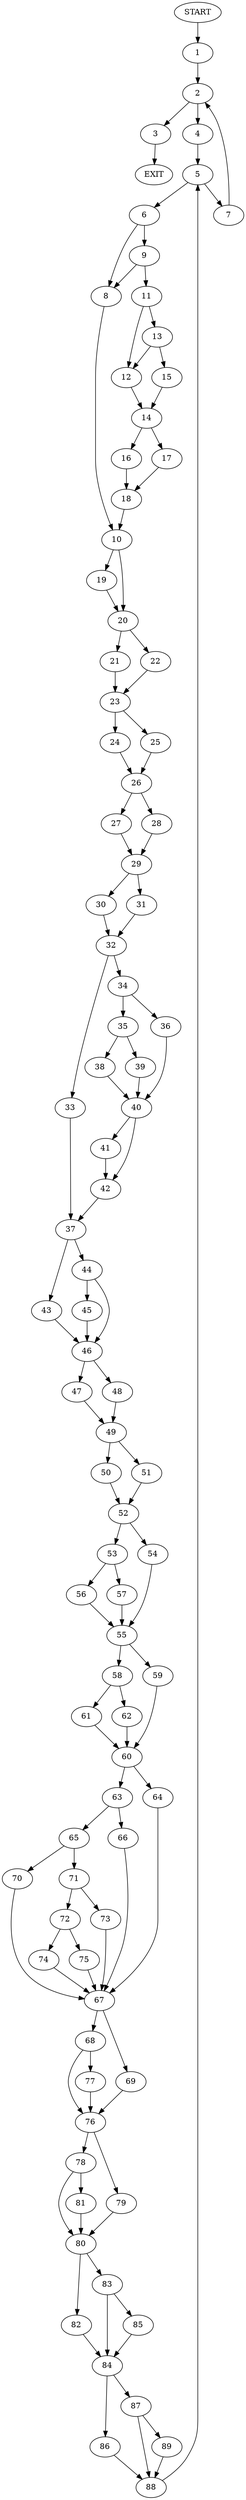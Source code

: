 digraph {
0 [label="START"]
90 [label="EXIT"]
0 -> 1
1 -> 2
2 -> 3
2 -> 4
4 -> 5
3 -> 90
5 -> 6
5 -> 7
6 -> 8
6 -> 9
7 -> 2
8 -> 10
9 -> 8
9 -> 11
11 -> 12
11 -> 13
12 -> 14
13 -> 15
13 -> 12
15 -> 14
14 -> 16
14 -> 17
17 -> 18
16 -> 18
18 -> 10
10 -> 19
10 -> 20
20 -> 21
20 -> 22
19 -> 20
21 -> 23
22 -> 23
23 -> 24
23 -> 25
24 -> 26
25 -> 26
26 -> 27
26 -> 28
27 -> 29
28 -> 29
29 -> 30
29 -> 31
30 -> 32
31 -> 32
32 -> 33
32 -> 34
34 -> 35
34 -> 36
33 -> 37
35 -> 38
35 -> 39
36 -> 40
40 -> 41
40 -> 42
38 -> 40
39 -> 40
42 -> 37
41 -> 42
37 -> 43
37 -> 44
44 -> 45
44 -> 46
43 -> 46
46 -> 47
46 -> 48
45 -> 46
47 -> 49
48 -> 49
49 -> 50
49 -> 51
50 -> 52
51 -> 52
52 -> 53
52 -> 54
54 -> 55
53 -> 56
53 -> 57
55 -> 58
55 -> 59
56 -> 55
57 -> 55
59 -> 60
58 -> 61
58 -> 62
60 -> 63
60 -> 64
62 -> 60
61 -> 60
63 -> 65
63 -> 66
64 -> 67
67 -> 68
67 -> 69
65 -> 70
65 -> 71
66 -> 67
70 -> 67
71 -> 72
71 -> 73
72 -> 74
72 -> 75
73 -> 67
74 -> 67
75 -> 67
69 -> 76
68 -> 77
68 -> 76
76 -> 78
76 -> 79
77 -> 76
78 -> 80
78 -> 81
79 -> 80
80 -> 82
80 -> 83
81 -> 80
82 -> 84
83 -> 85
83 -> 84
84 -> 86
84 -> 87
85 -> 84
86 -> 88
87 -> 88
87 -> 89
88 -> 5
89 -> 88
}
